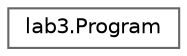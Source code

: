 digraph "Graphical Class Hierarchy"
{
 // LATEX_PDF_SIZE
  bgcolor="transparent";
  edge [fontname=Helvetica,fontsize=10,labelfontname=Helvetica,labelfontsize=10];
  node [fontname=Helvetica,fontsize=10,shape=box,height=0.2,width=0.4];
  rankdir="LR";
  Node0 [label="lab3.Program",height=0.2,width=0.4,color="grey40", fillcolor="white", style="filled",URL="$classlab3_1_1_program.html",tooltip=" "];
}
